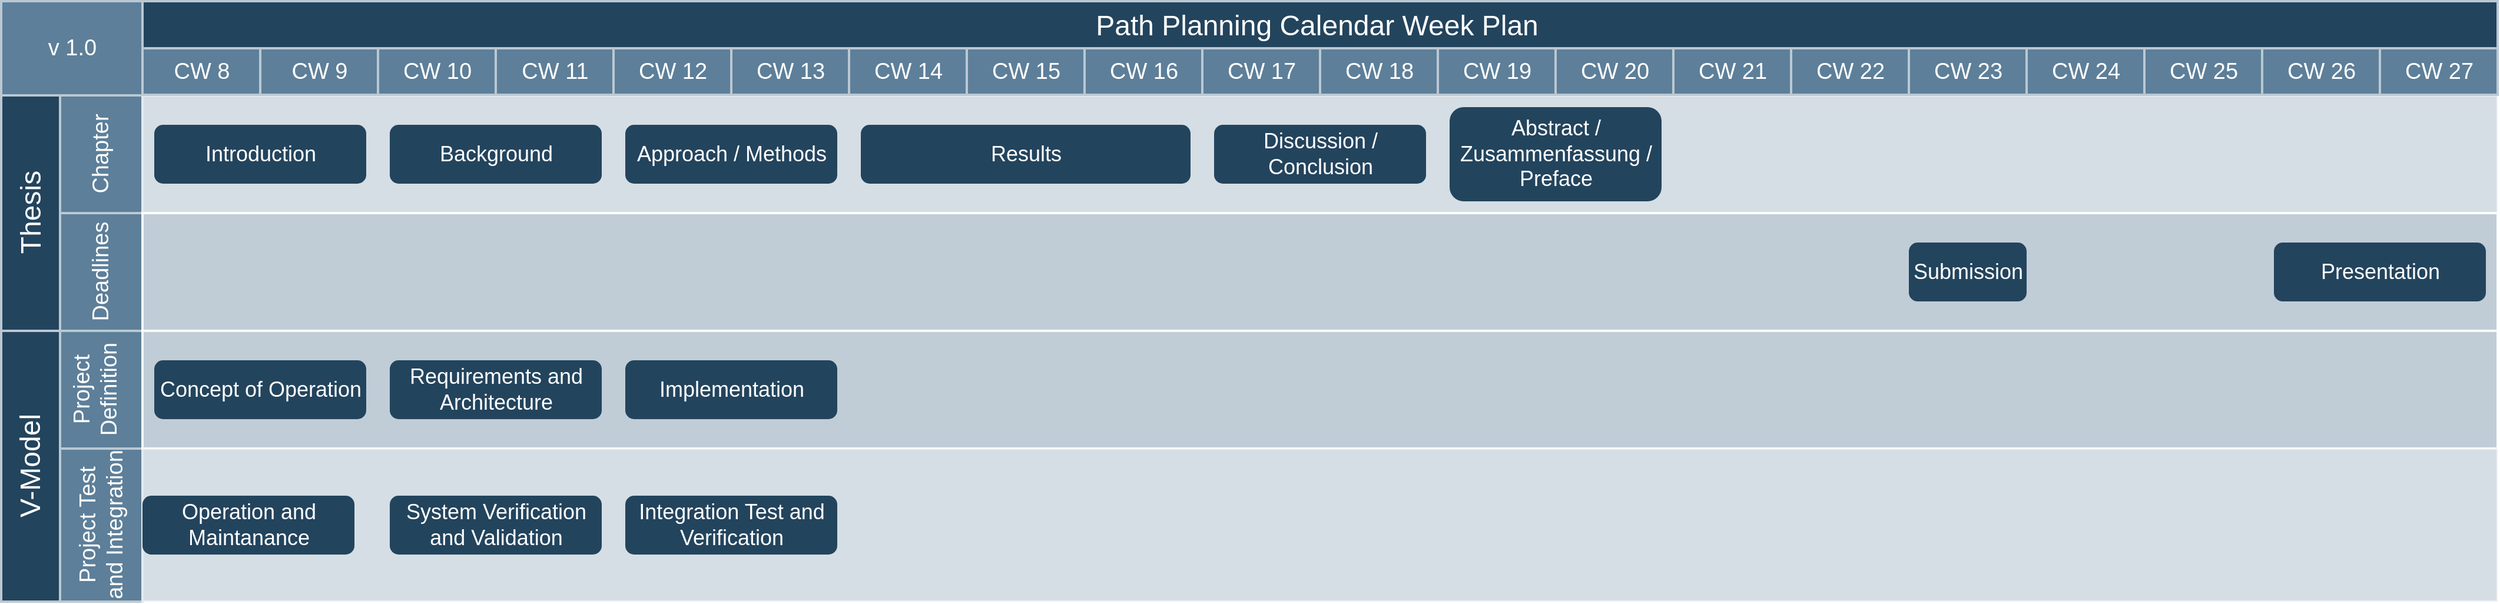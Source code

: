 <mxfile version="18.0.6" type="device"><diagram id="6a731a19-8d31-9384-78a2-239565b7b9f0" name="Page-1"><mxGraphModel dx="2063" dy="669" grid="1" gridSize="10" guides="1" tooltips="1" connect="1" arrows="1" fold="1" page="1" pageScale="1" pageWidth="1169" pageHeight="827" background="none" math="0" shadow="0"><root><mxCell id="0"/><mxCell id="1" parent="0"/><mxCell id="56" value="Path Planning Calendar Week Plan" style="strokeColor=#BAC8D3;fillColor=#23445D;fontSize=24;strokeWidth=2;fontFamily=Helvetica;html=1;fontColor=#FFFFFF;fontStyle=0;spacingBottom=8;spacingRight=0;spacingLeft=83;" parent="1" vertex="1"><mxGeometry x="70" y="840" width="2090" height="50" as="geometry"/></mxCell><mxCell id="57" value="Thesis" style="strokeColor=#BAC8D3;fillColor=#23445D;fontSize=24;strokeWidth=2;horizontal=0;fontFamily=Helvetica;html=1;fontColor=#FFFFFF;fontStyle=0" parent="1" vertex="1"><mxGeometry x="40" y="919.5" width="50" height="200.5" as="geometry"/></mxCell><mxCell id="58" value="Chapter" style="strokeColor=#BAC8D3;fillColor=#5d7f99;fontSize=19;strokeWidth=2;horizontal=0;fontFamily=Helvetica;html=1;labelBackgroundColor=none;fontColor=#FFFFFF;" parent="1" vertex="1"><mxGeometry x="90" y="920" width="70" height="100" as="geometry"/></mxCell><mxCell id="59" value="v 1.0" style="strokeColor=#BAC8D3;fillColor=#5d7f99;fontSize=19;strokeWidth=2;fontFamily=Helvetica;html=1;labelBackgroundColor=none;fontColor=#FFFFFF;" parent="1" vertex="1"><mxGeometry x="40" y="840" width="120" height="80" as="geometry"/></mxCell><mxCell id="60" value="Deadlines" style="strokeColor=#BAC8D3;fillColor=#5d7f99;fontSize=19;strokeWidth=2;horizontal=0;fontFamily=Helvetica;html=1;labelBackgroundColor=none;fontColor=#FFFFFF;" parent="1" vertex="1"><mxGeometry x="90" y="1020" width="70" height="100" as="geometry"/></mxCell><mxCell id="62" value="Project Test&lt;br&gt;and&amp;nbsp;Integration" style="strokeColor=#BAC8D3;fillColor=#5d7f99;fontSize=19;strokeWidth=2;horizontal=0;fontFamily=Helvetica;html=1;labelBackgroundColor=none;fontColor=#FFFFFF;" parent="1" vertex="1"><mxGeometry x="90" y="1220" width="70" height="130" as="geometry"/></mxCell><mxCell id="63" value="Project &lt;br&gt;Definition" style="strokeColor=#BAC8D3;fillColor=#5d7f99;fontSize=19;strokeWidth=2;horizontal=0;fontFamily=Helvetica;html=1;labelBackgroundColor=none;fontColor=#FFFFFF;" parent="1" vertex="1"><mxGeometry x="80" y="1120" width="80" height="100" as="geometry"/></mxCell><mxCell id="64" value="V-Model" style="strokeColor=#BAC8D3;fillColor=#23445D;fontSize=24;strokeWidth=2;horizontal=0;fontFamily=Helvetica;html=1;fontColor=#FFFFFF;fontStyle=0" parent="1" vertex="1"><mxGeometry x="40" y="1120" width="50" height="230" as="geometry"/></mxCell><mxCell id="68" value="" style="strokeColor=#FFFFFF;fillColor=#BAC8D3;fontSize=18;strokeWidth=2;fontFamily=Helvetica;html=1;opacity=60;" parent="1" vertex="1"><mxGeometry x="160" y="920" width="2000" height="100" as="geometry"/></mxCell><mxCell id="69" value="" style="strokeColor=#FFFFFF;fillColor=#BAC8D3;fontSize=18;strokeWidth=2;fontFamily=Helvetica;html=1;opacity=90;" parent="1" vertex="1"><mxGeometry x="160" y="1020" width="2000" height="100" as="geometry"/></mxCell><mxCell id="71" value="" style="strokeColor=#FFFFFF;fillColor=#BAC8D3;fontSize=18;strokeWidth=2;fontFamily=Helvetica;html=1;opacity=90;" parent="1" vertex="1"><mxGeometry x="160" y="1120" width="2000" height="100" as="geometry"/></mxCell><mxCell id="72" value="" style="strokeColor=#FFFFFF;fillColor=#BAC8D3;fontSize=18;strokeWidth=2;fontFamily=Helvetica;html=1;opacity=60;" parent="1" vertex="1"><mxGeometry x="160" y="1220" width="2000" height="130" as="geometry"/></mxCell><mxCell id="90" value="&lt;font style=&quot;font-size: 18px;&quot; color=&quot;#ffffff&quot;&gt;Introduction&lt;/font&gt;" style="rounded=1;fillColor=#23445D;strokeColor=none;strokeWidth=2;fontFamily=Helvetica;html=1;gradientColor=none;" parent="1" vertex="1"><mxGeometry x="170" y="945" width="180" height="50" as="geometry"/></mxCell><mxCell id="VGiEIG8dLVj6WltKwW1i-151" value="CW 11" style="strokeColor=#BAC8D3;fillColor=#5d7f99;fontSize=19;strokeWidth=2;fontFamily=Helvetica;html=1;labelBackgroundColor=none;fontColor=#FFFFFF;" parent="1" vertex="1"><mxGeometry x="460.0" y="880" width="100" height="39.5" as="geometry"/></mxCell><mxCell id="VGiEIG8dLVj6WltKwW1i-152" value="CW 12" style="strokeColor=#BAC8D3;fillColor=#5d7f99;fontSize=19;strokeWidth=2;fontFamily=Helvetica;html=1;labelBackgroundColor=none;fontColor=#FFFFFF;" parent="1" vertex="1"><mxGeometry x="560.0" y="880" width="100" height="39.5" as="geometry"/></mxCell><mxCell id="VGiEIG8dLVj6WltKwW1i-153" value="CW 13" style="strokeColor=#BAC8D3;fillColor=#5d7f99;fontSize=19;strokeWidth=2;fontFamily=Helvetica;html=1;labelBackgroundColor=none;fontColor=#FFFFFF;" parent="1" vertex="1"><mxGeometry x="660.0" y="880" width="100" height="39.5" as="geometry"/></mxCell><mxCell id="VGiEIG8dLVj6WltKwW1i-154" value="CW 14" style="strokeColor=#BAC8D3;fillColor=#5d7f99;fontSize=19;strokeWidth=2;fontFamily=Helvetica;html=1;labelBackgroundColor=none;fontColor=#FFFFFF;" parent="1" vertex="1"><mxGeometry x="760.0" y="880" width="100" height="39.5" as="geometry"/></mxCell><mxCell id="VGiEIG8dLVj6WltKwW1i-155" value="CW 15&lt;span style=&quot;color: rgba(0, 0, 0, 0); font-family: monospace; font-size: 0px; text-align: start;&quot;&gt;%3CmxGraphModel%3E%3Croot%3E%3CmxCell%20id%3D%220%22%2F%3E%3CmxCell%20id%3D%221%22%20parent%3D%220%22%2F%3E%3CmxCell%20id%3D%222%22%20value%3D%22CW%2014%22%20style%3D%22strokeColor%3D%23BAC8D3%3BfillColor%3D%235d7f99%3BfontSize%3D19%3BstrokeWidth%3D2%3BfontFamily%3DHelvetica%3Bhtml%3D1%3BlabelBackgroundColor%3Dnone%3BfontColor%3D%23FFFFFF%3B%22%20vertex%3D%221%22%20parent%3D%221%22%3E%3CmxGeometry%20x%3D%221060.0%22%20y%3D%22890.5%22%20width%3D%22136%22%20height%3D%2239.5%22%20as%3D%22geometry%22%2F%3E%3C%2FmxCell%3E%3C%2Froot%3E%3C%2FmxGraphModel%3E&lt;/span&gt;" style="strokeColor=#BAC8D3;fillColor=#5d7f99;fontSize=19;strokeWidth=2;fontFamily=Helvetica;html=1;labelBackgroundColor=none;fontColor=#FFFFFF;" parent="1" vertex="1"><mxGeometry x="860.0" y="880" width="100" height="39.5" as="geometry"/></mxCell><mxCell id="VGiEIG8dLVj6WltKwW1i-156" value="CW 16" style="strokeColor=#BAC8D3;fillColor=#5d7f99;fontSize=19;strokeWidth=2;fontFamily=Helvetica;html=1;labelBackgroundColor=none;fontColor=#FFFFFF;" parent="1" vertex="1"><mxGeometry x="960.0" y="880" width="100" height="39.5" as="geometry"/></mxCell><mxCell id="VGiEIG8dLVj6WltKwW1i-157" value="CW 17" style="strokeColor=#BAC8D3;fillColor=#5d7f99;fontSize=19;strokeWidth=2;fontFamily=Helvetica;html=1;labelBackgroundColor=none;fontColor=#FFFFFF;" parent="1" vertex="1"><mxGeometry x="1060.0" y="880" width="100" height="39.5" as="geometry"/></mxCell><mxCell id="VGiEIG8dLVj6WltKwW1i-158" value="CW 18" style="strokeColor=#BAC8D3;fillColor=#5d7f99;fontSize=19;strokeWidth=2;fontFamily=Helvetica;html=1;labelBackgroundColor=none;fontColor=#FFFFFF;" parent="1" vertex="1"><mxGeometry x="1160.0" y="880" width="100" height="39.5" as="geometry"/></mxCell><mxCell id="VGiEIG8dLVj6WltKwW1i-159" value="CW 19" style="strokeColor=#BAC8D3;fillColor=#5d7f99;fontSize=19;strokeWidth=2;fontFamily=Helvetica;html=1;labelBackgroundColor=none;fontColor=#FFFFFF;" parent="1" vertex="1"><mxGeometry x="1260.0" y="880" width="100" height="39.5" as="geometry"/></mxCell><mxCell id="VGiEIG8dLVj6WltKwW1i-160" value="CW 20&lt;span style=&quot;color: rgba(0, 0, 0, 0); font-family: monospace; font-size: 0px; text-align: start;&quot;&gt;%3CmxGraphModel%3E%3Croot%3E%3CmxCell%20id%3D%220%22%2F%3E%3CmxCell%20id%3D%221%22%20parent%3D%220%22%2F%3E%3CmxCell%20id%3D%222%22%20value%3D%22CW%2018%22%20style%3D%22strokeColor%3D%23BAC8D3%3BfillColor%3D%235d7f99%3BfontSize%3D19%3BstrokeWidth%3D2%3BfontFamily%3DHelvetica%3Bhtml%3D1%3BlabelBackgroundColor%3Dnone%3BfontColor%3D%23FFFFFF%3B%22%20vertex%3D%221%22%20parent%3D%221%22%3E%3CmxGeometry%20x%3D%221604.0%22%20y%3D%22890.5%22%20width%3D%22136%22%20height%3D%2239.5%22%20as%3D%22geometry%22%2F%3E%3C%2FmxCell%3E%3C%2Froot%3E%3C%2FmxGraphModel%3E&lt;/span&gt;" style="strokeColor=#BAC8D3;fillColor=#5d7f99;fontSize=19;strokeWidth=2;fontFamily=Helvetica;html=1;labelBackgroundColor=none;fontColor=#FFFFFF;" parent="1" vertex="1"><mxGeometry x="1360.0" y="880" width="100" height="39.5" as="geometry"/></mxCell><mxCell id="VGiEIG8dLVj6WltKwW1i-161" value="CW 21" style="strokeColor=#BAC8D3;fillColor=#5d7f99;fontSize=19;strokeWidth=2;fontFamily=Helvetica;html=1;labelBackgroundColor=none;fontColor=#FFFFFF;imageWidth=24;" parent="1" vertex="1"><mxGeometry x="1460.0" y="880" width="100" height="39.5" as="geometry"/></mxCell><mxCell id="141" value="CW 8" style="strokeColor=#BAC8D3;fillColor=#5d7f99;fontSize=19;strokeWidth=2;fontFamily=Helvetica;html=1;labelBackgroundColor=none;fontColor=#FFFFFF;" parent="1" vertex="1"><mxGeometry x="160" y="880" width="100" height="39.5" as="geometry"/></mxCell><mxCell id="142" value="CW 9" style="strokeColor=#BAC8D3;fillColor=#5d7f99;fontSize=19;strokeWidth=2;fontFamily=Helvetica;html=1;labelBackgroundColor=none;fontColor=#FFFFFF;" parent="1" vertex="1"><mxGeometry x="260.0" y="880" width="100" height="39.5" as="geometry"/></mxCell><mxCell id="143" value="CW 10" style="strokeColor=#BAC8D3;fillColor=#5d7f99;fontSize=19;strokeWidth=2;fontFamily=Helvetica;html=1;labelBackgroundColor=none;fontColor=#FFFFFF;" parent="1" vertex="1"><mxGeometry x="360.0" y="880" width="100" height="39.5" as="geometry"/></mxCell><mxCell id="VGiEIG8dLVj6WltKwW1i-162" value="CW 22" style="strokeColor=#BAC8D3;fillColor=#5d7f99;fontSize=19;strokeWidth=2;fontFamily=Helvetica;html=1;labelBackgroundColor=none;fontColor=#FFFFFF;imageWidth=24;" parent="1" vertex="1"><mxGeometry x="1560.0" y="880" width="100" height="39.5" as="geometry"/></mxCell><mxCell id="VGiEIG8dLVj6WltKwW1i-163" value="CW 23" style="strokeColor=#BAC8D3;fillColor=#5d7f99;fontSize=19;strokeWidth=2;fontFamily=Helvetica;html=1;labelBackgroundColor=none;fontColor=#FFFFFF;imageWidth=24;" parent="1" vertex="1"><mxGeometry x="1660.0" y="880" width="100" height="39.5" as="geometry"/></mxCell><mxCell id="VGiEIG8dLVj6WltKwW1i-164" value="CW 24" style="strokeColor=#BAC8D3;fillColor=#5d7f99;fontSize=19;strokeWidth=2;fontFamily=Helvetica;html=1;labelBackgroundColor=none;fontColor=#FFFFFF;imageWidth=24;" parent="1" vertex="1"><mxGeometry x="1760.0" y="880" width="100" height="39.5" as="geometry"/></mxCell><mxCell id="VGiEIG8dLVj6WltKwW1i-165" value="CW 25" style="strokeColor=#BAC8D3;fillColor=#5d7f99;fontSize=19;strokeWidth=2;fontFamily=Helvetica;html=1;labelBackgroundColor=none;fontColor=#FFFFFF;imageWidth=24;" parent="1" vertex="1"><mxGeometry x="1860.0" y="880" width="100" height="39.5" as="geometry"/></mxCell><mxCell id="VGiEIG8dLVj6WltKwW1i-166" value="CW 26" style="strokeColor=#BAC8D3;fillColor=#5d7f99;fontSize=19;strokeWidth=2;fontFamily=Helvetica;html=1;labelBackgroundColor=none;fontColor=#FFFFFF;imageWidth=24;" parent="1" vertex="1"><mxGeometry x="1960.0" y="880" width="100" height="39.5" as="geometry"/></mxCell><mxCell id="VGiEIG8dLVj6WltKwW1i-167" value="CW 27" style="strokeColor=#BAC8D3;fillColor=#5d7f99;fontSize=19;strokeWidth=2;fontFamily=Helvetica;html=1;labelBackgroundColor=none;fontColor=#FFFFFF;imageWidth=24;" parent="1" vertex="1"><mxGeometry x="2060.0" y="880" width="100" height="39.5" as="geometry"/></mxCell><mxCell id="mIeIQhIT6esvRdLidUnJ-143" value="&lt;font style=&quot;font-size: 18px;&quot; color=&quot;#ffffff&quot;&gt;Background&lt;/font&gt;" style="rounded=1;fillColor=#23445D;strokeColor=none;strokeWidth=2;fontFamily=Helvetica;html=1;gradientColor=none;" vertex="1" parent="1"><mxGeometry x="370" y="945" width="180" height="50" as="geometry"/></mxCell><mxCell id="mIeIQhIT6esvRdLidUnJ-144" value="&lt;font style=&quot;font-size: 18px;&quot; color=&quot;#ffffff&quot;&gt;Approach / Methods&lt;/font&gt;" style="rounded=1;fillColor=#23445D;strokeColor=none;strokeWidth=2;fontFamily=Helvetica;html=1;gradientColor=none;" vertex="1" parent="1"><mxGeometry x="570" y="945" width="180" height="50" as="geometry"/></mxCell><mxCell id="mIeIQhIT6esvRdLidUnJ-145" value="&lt;font style=&quot;font-size: 18px;&quot; color=&quot;#ffffff&quot;&gt;Presentation&lt;/font&gt;" style="rounded=1;fillColor=#23445D;strokeColor=none;strokeWidth=2;fontFamily=Helvetica;html=1;gradientColor=none;" vertex="1" parent="1"><mxGeometry x="1970" y="1045" width="180" height="50" as="geometry"/></mxCell><mxCell id="mIeIQhIT6esvRdLidUnJ-146" value="&lt;font style=&quot;font-size: 18px;&quot; color=&quot;#ffffff&quot;&gt;Submission&lt;/font&gt;" style="rounded=1;fillColor=#23445D;strokeColor=none;strokeWidth=2;fontFamily=Helvetica;html=1;gradientColor=none;" vertex="1" parent="1"><mxGeometry x="1660" y="1045" width="100" height="50" as="geometry"/></mxCell><mxCell id="mIeIQhIT6esvRdLidUnJ-147" value="&lt;font style=&quot;font-size: 18px;&quot; color=&quot;#ffffff&quot;&gt;Results&lt;/font&gt;" style="rounded=1;fillColor=#23445D;strokeColor=none;strokeWidth=2;fontFamily=Helvetica;html=1;gradientColor=none;" vertex="1" parent="1"><mxGeometry x="770" y="945" width="280" height="50" as="geometry"/></mxCell><mxCell id="mIeIQhIT6esvRdLidUnJ-148" value="&lt;font style=&quot;font-size: 18px;&quot; color=&quot;#ffffff&quot;&gt;Discussion /&lt;br&gt;Conclusion&lt;/font&gt;" style="rounded=1;fillColor=#23445D;strokeColor=none;strokeWidth=2;fontFamily=Helvetica;html=1;gradientColor=none;" vertex="1" parent="1"><mxGeometry x="1070" y="945" width="180" height="50" as="geometry"/></mxCell><mxCell id="mIeIQhIT6esvRdLidUnJ-149" value="&lt;font color=&quot;#ffffff&quot;&gt;&lt;span style=&quot;font-size: 18px;&quot;&gt;Abstract / &lt;br&gt;Zusammenfassung / &lt;br&gt;Preface&lt;/span&gt;&lt;/font&gt;" style="rounded=1;fillColor=#23445D;strokeColor=none;strokeWidth=2;fontFamily=Helvetica;html=1;gradientColor=none;" vertex="1" parent="1"><mxGeometry x="1270" y="930" width="180" height="80" as="geometry"/></mxCell><mxCell id="mIeIQhIT6esvRdLidUnJ-151" value="&lt;font style=&quot;font-size: 18px;&quot; color=&quot;#ffffff&quot;&gt;Concept of Operation&lt;/font&gt;" style="rounded=1;fillColor=#23445D;strokeColor=none;strokeWidth=2;fontFamily=Helvetica;html=1;gradientColor=none;" vertex="1" parent="1"><mxGeometry x="170" y="1145" width="180" height="50" as="geometry"/></mxCell><mxCell id="mIeIQhIT6esvRdLidUnJ-152" value="&lt;font style=&quot;font-size: 18px;&quot; color=&quot;#ffffff&quot;&gt;Requirements and&lt;br&gt;Architecture&lt;br&gt;&lt;/font&gt;" style="rounded=1;fillColor=#23445D;strokeColor=none;strokeWidth=2;fontFamily=Helvetica;html=1;gradientColor=none;" vertex="1" parent="1"><mxGeometry x="370" y="1145" width="180" height="50" as="geometry"/></mxCell><mxCell id="mIeIQhIT6esvRdLidUnJ-153" value="&lt;font style=&quot;font-size: 18px;&quot; color=&quot;#ffffff&quot;&gt;System Verification&lt;br&gt;and Validation&lt;br&gt;&lt;/font&gt;" style="rounded=1;fillColor=#23445D;strokeColor=none;strokeWidth=2;fontFamily=Helvetica;html=1;gradientColor=none;" vertex="1" parent="1"><mxGeometry x="370" y="1260" width="180" height="50" as="geometry"/></mxCell><mxCell id="mIeIQhIT6esvRdLidUnJ-154" value="&lt;font style=&quot;font-size: 18px;&quot; color=&quot;#ffffff&quot;&gt;Operation and&lt;br&gt;Maintanance&lt;br&gt;&lt;/font&gt;" style="rounded=1;fillColor=#23445D;strokeColor=none;strokeWidth=2;fontFamily=Helvetica;html=1;gradientColor=none;" vertex="1" parent="1"><mxGeometry x="160" y="1260" width="180" height="50" as="geometry"/></mxCell><mxCell id="mIeIQhIT6esvRdLidUnJ-155" value="&lt;font style=&quot;font-size: 18px;&quot; color=&quot;#ffffff&quot;&gt;Integration Test and&lt;br&gt;Verification&lt;br&gt;&lt;/font&gt;" style="rounded=1;fillColor=#23445D;strokeColor=none;strokeWidth=2;fontFamily=Helvetica;html=1;gradientColor=none;" vertex="1" parent="1"><mxGeometry x="570" y="1260" width="180" height="50" as="geometry"/></mxCell><mxCell id="mIeIQhIT6esvRdLidUnJ-156" value="&lt;font style=&quot;font-size: 18px;&quot; color=&quot;#ffffff&quot;&gt;Implementation&lt;br&gt;&lt;/font&gt;" style="rounded=1;fillColor=#23445D;strokeColor=none;strokeWidth=2;fontFamily=Helvetica;html=1;gradientColor=none;" vertex="1" parent="1"><mxGeometry x="570" y="1145" width="180" height="50" as="geometry"/></mxCell></root></mxGraphModel></diagram></mxfile>